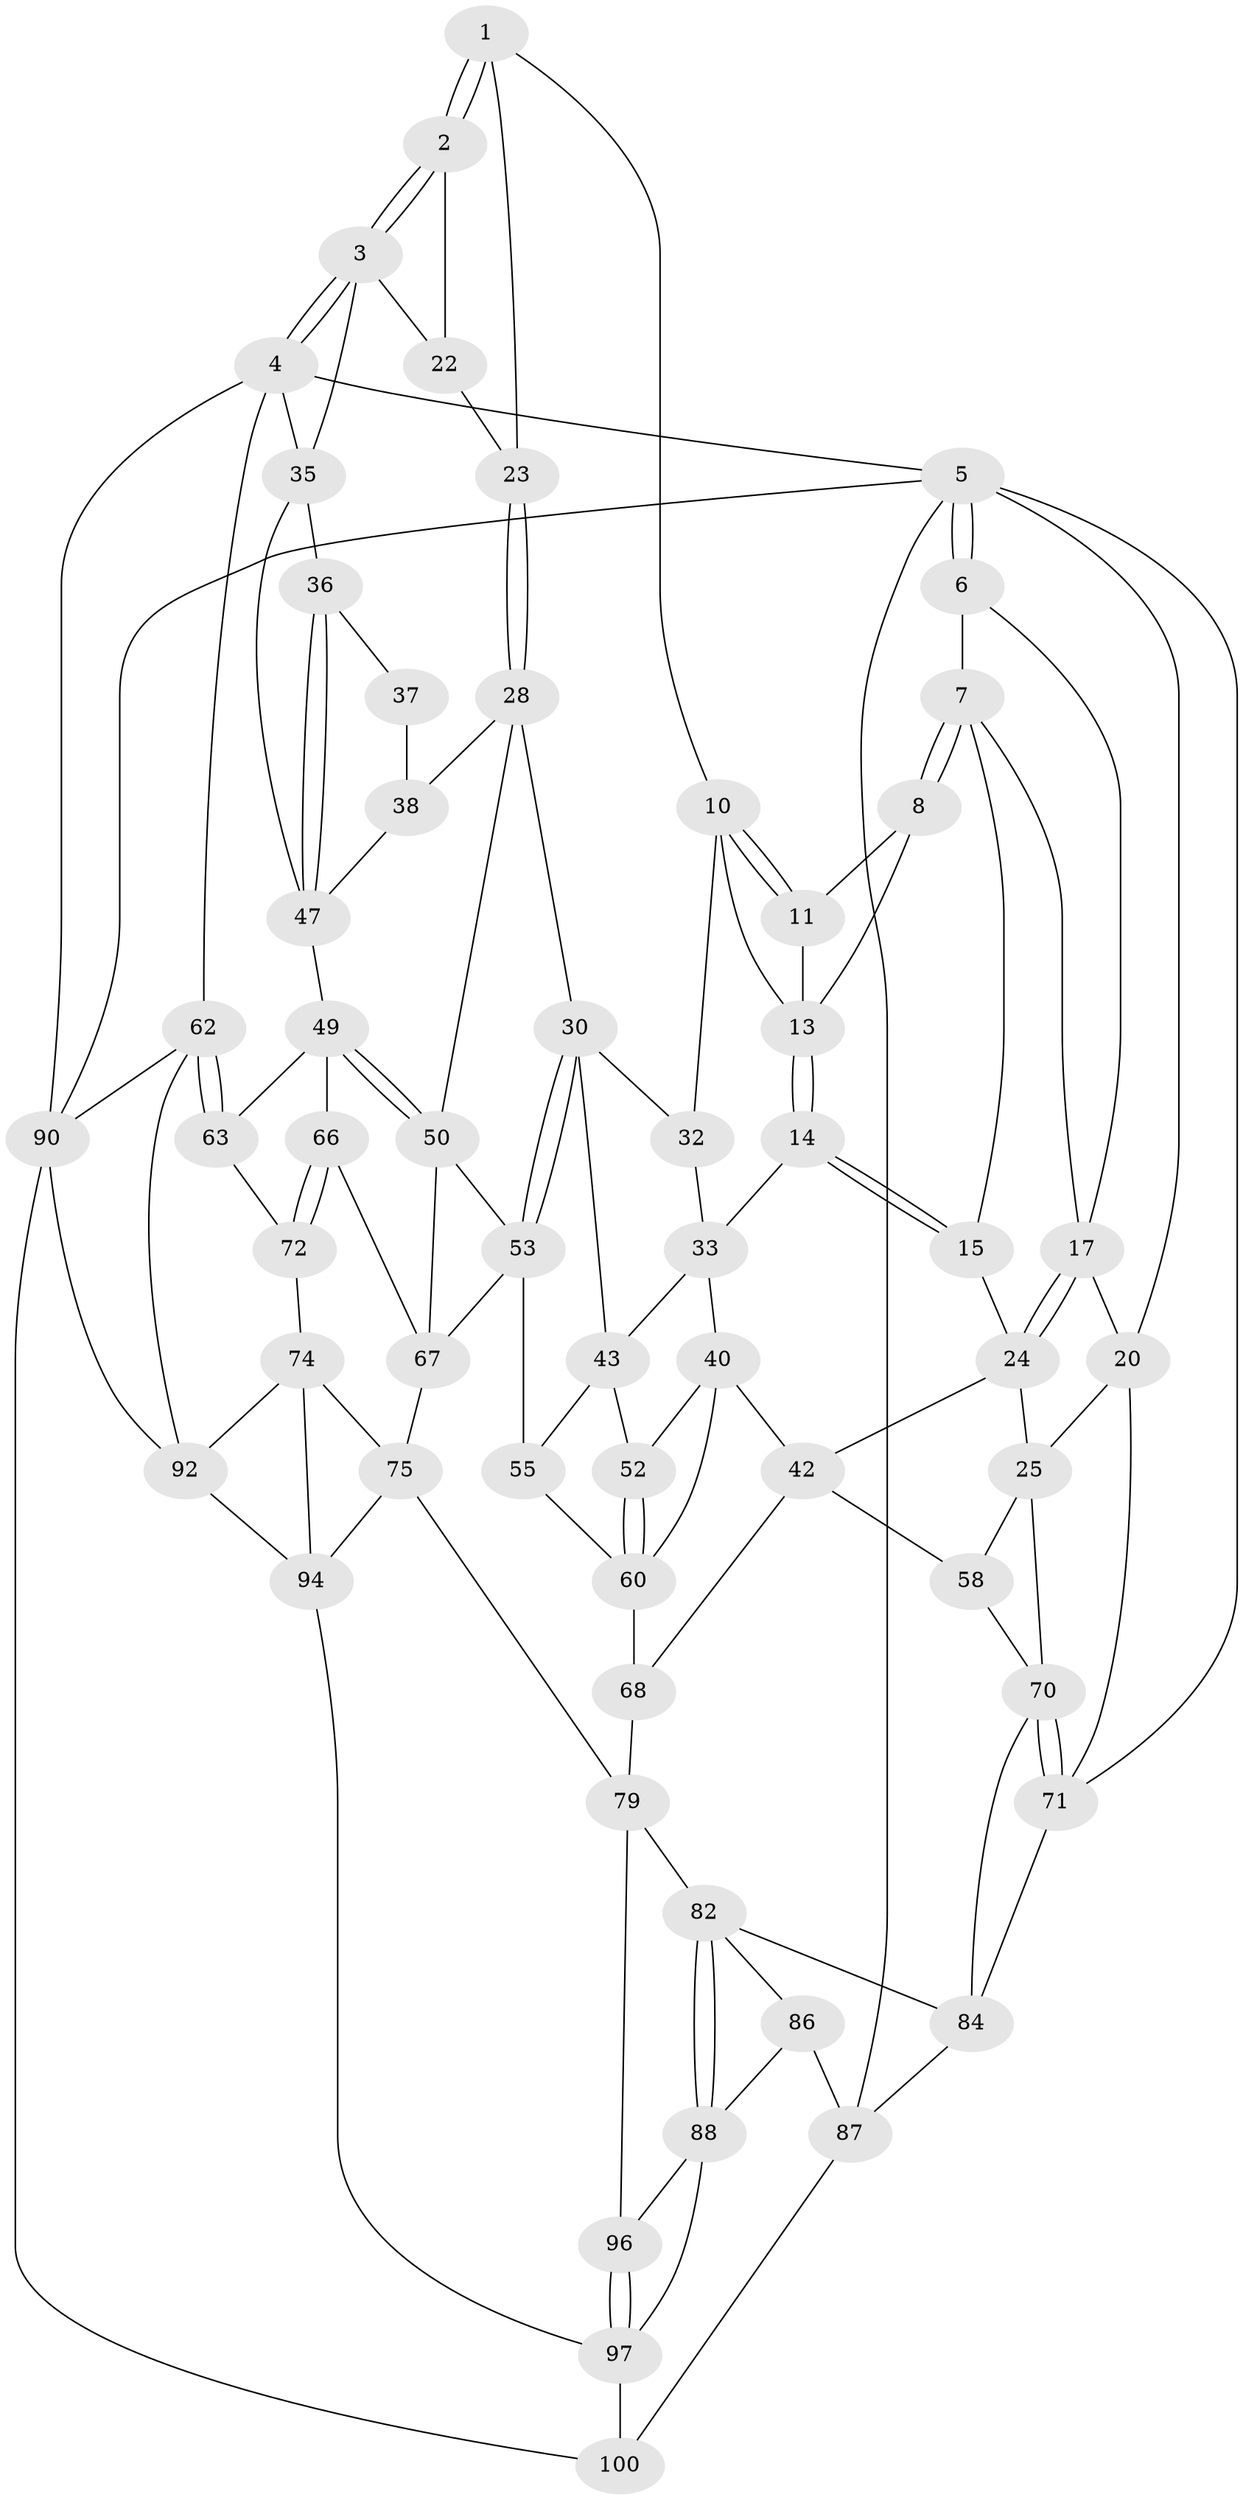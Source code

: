 // original degree distribution, {3: 0.0196078431372549, 5: 0.49019607843137253, 6: 0.23529411764705882, 4: 0.2549019607843137}
// Generated by graph-tools (version 1.1) at 2025/38/02/21/25 10:38:57]
// undirected, 60 vertices, 129 edges
graph export_dot {
graph [start="1"]
  node [color=gray90,style=filled];
  1 [pos="+0.7483088892960814+0",super="+9"];
  2 [pos="+1+0"];
  3 [pos="+1+0",super="+34"];
  4 [pos="+1+0",super="+45"];
  5 [pos="+0+0",super="+77"];
  6 [pos="+0.09004029153066818+0"];
  7 [pos="+0.33673596450738663+0",super="+16"];
  8 [pos="+0.41175161086982026+0",super="+12"];
  10 [pos="+0.5826910856081575+0.12008319451921595",super="+27"];
  11 [pos="+0.49463188452744095+0.006408972314333297"];
  13 [pos="+0.42971211003564336+0.15512888170091418",super="+19"];
  14 [pos="+0.4127526389810449+0.1807849662442895"];
  15 [pos="+0.3262189832546643+0.17523576654189726"];
  17 [pos="+0.18125150062884232+0.1077712500903697",super="+18"];
  20 [pos="+0+0.12858955013559153",super="+21"];
  22 [pos="+0.7693038304644452+0.1436708624959912"];
  23 [pos="+0.7479384405969033+0.16071524846211216"];
  24 [pos="+0.17537858459092584+0.25715537812033545",super="+26"];
  25 [pos="+0.14801334607939642+0.26005442422373715",super="+59"];
  28 [pos="+0.7316672456223442+0.2103148476928825",super="+29"];
  30 [pos="+0.6684579851425024+0.26939829346466143",super="+31"];
  32 [pos="+0.5832259312418877+0.18740473081290598"];
  33 [pos="+0.44198932294047844+0.2087675665028169",super="+39"];
  35 [pos="+0.9113888264351626+0.21336395712254685",super="+46"];
  36 [pos="+0.9107392582748659+0.2140662841852893"];
  37 [pos="+0.894855793725085+0.2232224412467877"];
  38 [pos="+0.7801154516435487+0.22671067698387357",super="+44"];
  40 [pos="+0.4022307841871831+0.3369120903744913",super="+41"];
  42 [pos="+0.2652985086383822+0.3228529757642724",super="+57"];
  43 [pos="+0.5261733919624964+0.3132140546591234",super="+51"];
  47 [pos="+0.9053776871313549+0.34415856312432286",super="+48"];
  49 [pos="+0.7943901452742161+0.3735824961345807",super="+65"];
  50 [pos="+0.6783033218997292+0.2772975090677229",super="+56"];
  52 [pos="+0.44911072590994+0.38358216263745026"];
  53 [pos="+0.571431268412081+0.4339291247761524",super="+54"];
  55 [pos="+0.5485674872039296+0.44787598234495085"];
  58 [pos="+0.20871065697153218+0.537185128687995"];
  60 [pos="+0.48001888560122674+0.455794746398954",super="+61"];
  62 [pos="+1+0.597296098715754",super="+91"];
  63 [pos="+1+0.5723181248153364",super="+64"];
  66 [pos="+0.7101988155540908+0.43919535611980587"];
  67 [pos="+0.6775037102182594+0.4265514341534985",super="+69"];
  68 [pos="+0.3646662790464944+0.5884303798496097"];
  70 [pos="+0+0.5210603050354118",super="+81"];
  71 [pos="+0+0.5232321451195802",super="+76"];
  72 [pos="+0.7072547593462397+0.5874541052258613",super="+73"];
  74 [pos="+0.6787932007690529+0.6356374189628162",super="+93"];
  75 [pos="+0.6371416188531741+0.6327724580875406",super="+78"];
  79 [pos="+0.4066793384797439+0.6673064630563793",super="+80"];
  82 [pos="+0.1674070442146753+0.6798061359139935",super="+83"];
  84 [pos="+0.1463498009820321+0.6093183388603601",super="+85"];
  86 [pos="+0.1551739595261142+0.6988610825058202"];
  87 [pos="+0.10436082033669362+0.7841102799314758",super="+99"];
  88 [pos="+0.3135237953360776+0.7553432302458347",super="+89"];
  90 [pos="+1+1",super="+102"];
  92 [pos="+0.821549354353379+0.8448113654580691",super="+101"];
  94 [pos="+0.5519739731053148+0.884819130225655",super="+95"];
  96 [pos="+0.3572113261287017+0.7179136087390386"];
  97 [pos="+0.40630087619087+0.8808686803573657",super="+98"];
  100 [pos="+0.08637711956875091+1"];
  1 -- 2;
  1 -- 2;
  1 -- 10;
  1 -- 23;
  2 -- 3;
  2 -- 3;
  2 -- 22;
  3 -- 4;
  3 -- 4;
  3 -- 35;
  3 -- 22;
  4 -- 5;
  4 -- 90;
  4 -- 35;
  4 -- 62;
  5 -- 6;
  5 -- 6;
  5 -- 20;
  5 -- 90;
  5 -- 71;
  5 -- 87;
  6 -- 7;
  6 -- 17;
  7 -- 8;
  7 -- 8;
  7 -- 17;
  7 -- 15;
  8 -- 11;
  8 -- 13;
  10 -- 11;
  10 -- 11;
  10 -- 32;
  10 -- 13;
  11 -- 13;
  13 -- 14;
  13 -- 14;
  14 -- 15;
  14 -- 15;
  14 -- 33;
  15 -- 24;
  17 -- 24;
  17 -- 24;
  17 -- 20;
  20 -- 25;
  20 -- 71;
  22 -- 23;
  23 -- 28;
  23 -- 28;
  24 -- 25;
  24 -- 42;
  25 -- 58;
  25 -- 70;
  28 -- 38;
  28 -- 50;
  28 -- 30;
  30 -- 53;
  30 -- 53;
  30 -- 32;
  30 -- 43;
  32 -- 33;
  33 -- 40;
  33 -- 43;
  35 -- 36;
  35 -- 47;
  36 -- 37;
  36 -- 47;
  36 -- 47;
  37 -- 38 [weight=2];
  38 -- 47;
  40 -- 52;
  40 -- 42;
  40 -- 60;
  42 -- 58;
  42 -- 68;
  43 -- 52;
  43 -- 55;
  47 -- 49;
  49 -- 50;
  49 -- 50;
  49 -- 66;
  49 -- 63;
  50 -- 67;
  50 -- 53;
  52 -- 60;
  52 -- 60;
  53 -- 55;
  53 -- 67;
  55 -- 60;
  58 -- 70;
  60 -- 68;
  62 -- 63;
  62 -- 63;
  62 -- 90;
  62 -- 92;
  63 -- 72 [weight=2];
  66 -- 67;
  66 -- 72;
  66 -- 72;
  67 -- 75;
  68 -- 79;
  70 -- 71;
  70 -- 71;
  70 -- 84;
  71 -- 84;
  72 -- 74;
  74 -- 75;
  74 -- 92;
  74 -- 94;
  75 -- 79;
  75 -- 94;
  79 -- 96;
  79 -- 82;
  82 -- 88;
  82 -- 88;
  82 -- 84;
  82 -- 86;
  84 -- 87;
  86 -- 87;
  86 -- 88;
  87 -- 100;
  88 -- 96;
  88 -- 97;
  90 -- 100;
  90 -- 92;
  92 -- 94;
  94 -- 97;
  96 -- 97;
  96 -- 97;
  97 -- 100;
}
